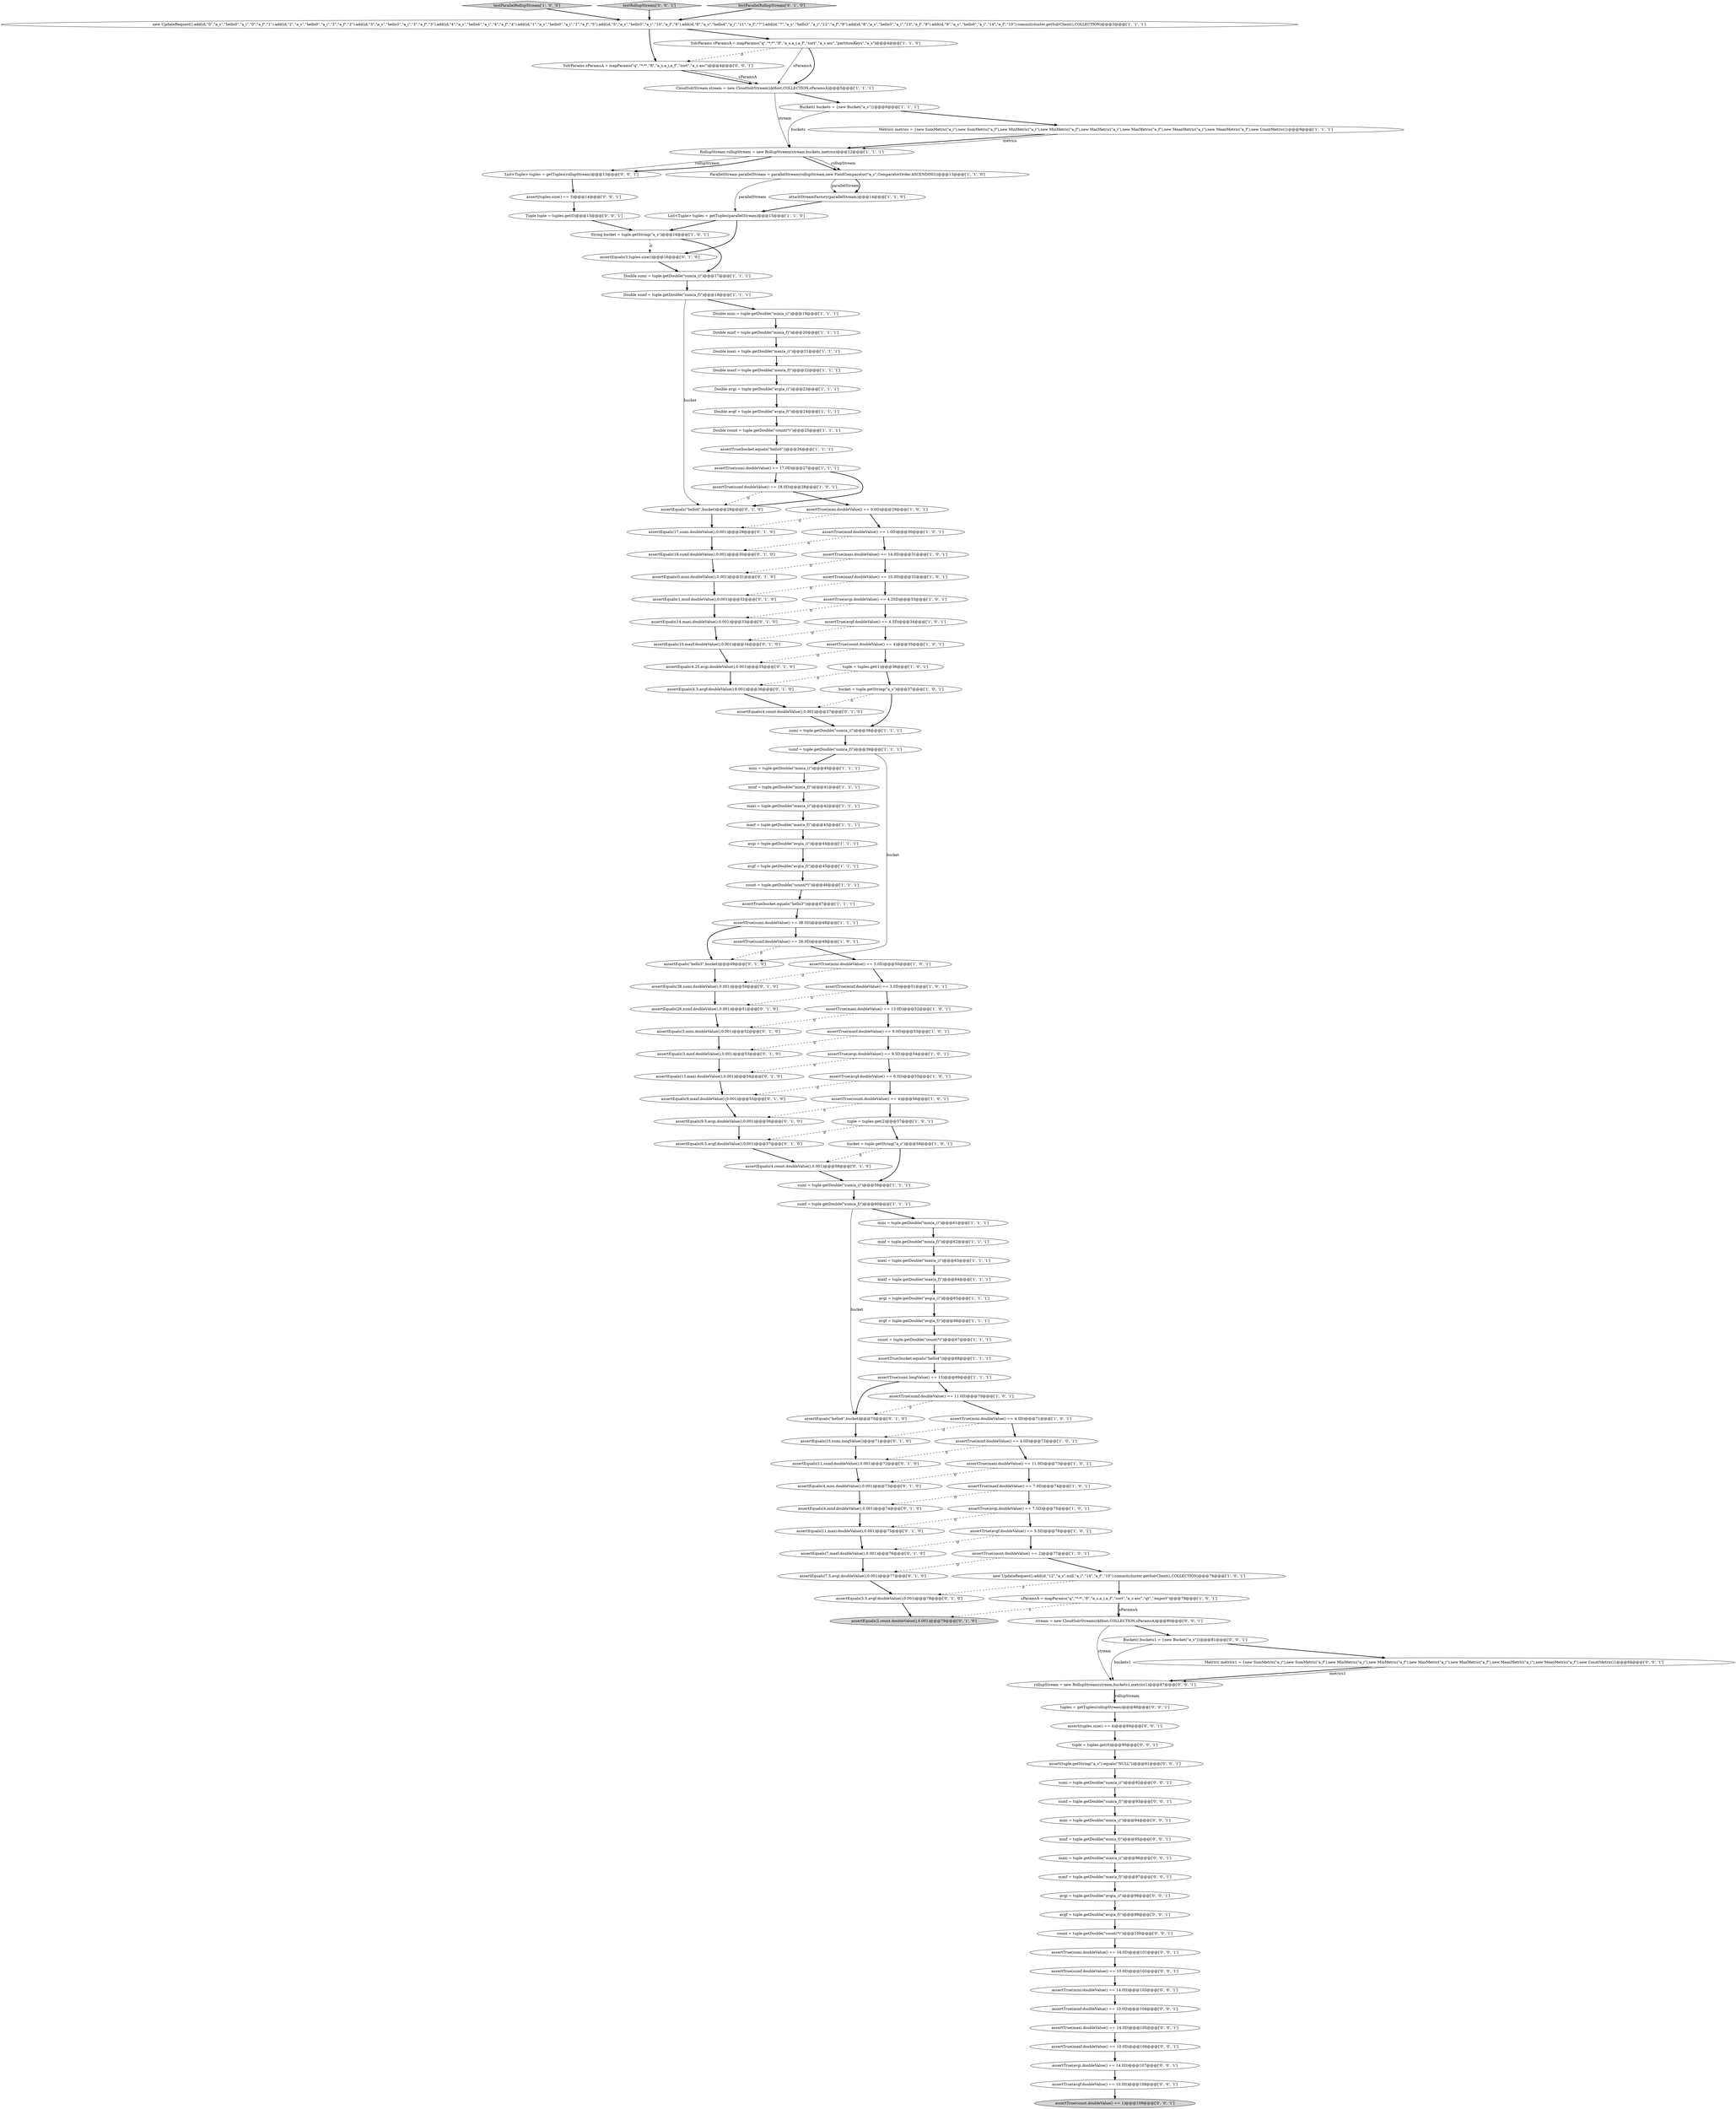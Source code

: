digraph {
40 [style = filled, label = "assertTrue(maxi.doubleValue() == 14.0D)@@@31@@@['1', '0', '1']", fillcolor = white, shape = ellipse image = "AAA0AAABBB1BBB"];
36 [style = filled, label = "CloudSolrStream stream = new CloudSolrStream(zkHost,COLLECTION,sParamsA)@@@5@@@['1', '1', '1']", fillcolor = white, shape = ellipse image = "AAA0AAABBB1BBB"];
37 [style = filled, label = "Double sumf = tuple.getDouble(\"sum(a_f)\")@@@18@@@['1', '1', '1']", fillcolor = white, shape = ellipse image = "AAA0AAABBB1BBB"];
72 [style = filled, label = "assertTrue(mini.doubleValue() == 4.0D)@@@71@@@['1', '0', '1']", fillcolor = white, shape = ellipse image = "AAA0AAABBB1BBB"];
66 [style = filled, label = "sumf = tuple.getDouble(\"sum(a_f)\")@@@60@@@['1', '1', '1']", fillcolor = white, shape = ellipse image = "AAA0AAABBB1BBB"];
43 [style = filled, label = "mini = tuple.getDouble(\"min(a_i)\")@@@40@@@['1', '1', '1']", fillcolor = white, shape = ellipse image = "AAA0AAABBB1BBB"];
135 [style = filled, label = "maxi = tuple.getDouble(\"max(a_i)\")@@@96@@@['0', '0', '1']", fillcolor = white, shape = ellipse image = "AAA0AAABBB3BBB"];
5 [style = filled, label = "List<Tuple> tuples = getTuples(parallelStream)@@@15@@@['1', '1', '0']", fillcolor = white, shape = ellipse image = "AAA0AAABBB1BBB"];
125 [style = filled, label = "assertTrue(mini.doubleValue() == 14.0D)@@@103@@@['0', '0', '1']", fillcolor = white, shape = ellipse image = "AAA0AAABBB3BBB"];
9 [style = filled, label = "assertTrue(maxf.doubleValue() == 9.0D)@@@53@@@['1', '0', '1']", fillcolor = white, shape = ellipse image = "AAA0AAABBB1BBB"];
116 [style = filled, label = "maxf = tuple.getDouble(\"max(a_f)\")@@@97@@@['0', '0', '1']", fillcolor = white, shape = ellipse image = "AAA0AAABBB3BBB"];
8 [style = filled, label = "RollupStream rollupStream = new RollupStream(stream,buckets,metrics)@@@12@@@['1', '1', '1']", fillcolor = white, shape = ellipse image = "AAA0AAABBB1BBB"];
93 [style = filled, label = "assertEquals(4.25,avgi.doubleValue(),0.001)@@@35@@@['0', '1', '0']", fillcolor = white, shape = ellipse image = "AAA1AAABBB2BBB"];
113 [style = filled, label = "assertTrue(count.doubleValue() == 1)@@@109@@@['0', '0', '1']", fillcolor = lightgray, shape = ellipse image = "AAA0AAABBB3BBB"];
23 [style = filled, label = "assertTrue(count.doubleValue() == 4)@@@35@@@['1', '0', '1']", fillcolor = white, shape = ellipse image = "AAA0AAABBB1BBB"];
64 [style = filled, label = "Double maxi = tuple.getDouble(\"max(a_i)\")@@@21@@@['1', '1', '1']", fillcolor = white, shape = ellipse image = "AAA0AAABBB1BBB"];
103 [style = filled, label = "assertEquals(3,tuples.size())@@@16@@@['0', '1', '0']", fillcolor = white, shape = ellipse image = "AAA1AAABBB2BBB"];
78 [style = filled, label = "assertEquals(4,count.doubleValue(),0.001)@@@37@@@['0', '1', '0']", fillcolor = white, shape = ellipse image = "AAA1AAABBB2BBB"];
50 [style = filled, label = "sumi = tuple.getDouble(\"sum(a_i)\")@@@38@@@['1', '1', '1']", fillcolor = white, shape = ellipse image = "AAA0AAABBB1BBB"];
54 [style = filled, label = "assertTrue(minf.doubleValue() == 3.0D)@@@51@@@['1', '0', '1']", fillcolor = white, shape = ellipse image = "AAA0AAABBB1BBB"];
95 [style = filled, label = "assertEquals(4.5,avgf.doubleValue(),0.001)@@@36@@@['0', '1', '0']", fillcolor = white, shape = ellipse image = "AAA1AAABBB2BBB"];
38 [style = filled, label = "Double count = tuple.getDouble(\"count(*)\")@@@25@@@['1', '1', '1']", fillcolor = white, shape = ellipse image = "AAA0AAABBB1BBB"];
117 [style = filled, label = "assertTrue(sumi.doubleValue() == 14.0D)@@@101@@@['0', '0', '1']", fillcolor = white, shape = ellipse image = "AAA0AAABBB3BBB"];
67 [style = filled, label = "minf = tuple.getDouble(\"min(a_f)\")@@@41@@@['1', '1', '1']", fillcolor = white, shape = ellipse image = "AAA0AAABBB1BBB"];
2 [style = filled, label = "testParallelRollupStream['1', '0', '0']", fillcolor = lightgray, shape = diamond image = "AAA0AAABBB1BBB"];
11 [style = filled, label = "sumf = tuple.getDouble(\"sum(a_f)\")@@@39@@@['1', '1', '1']", fillcolor = white, shape = ellipse image = "AAA0AAABBB1BBB"];
96 [style = filled, label = "assertEquals(1,minf.doubleValue(),0.001)@@@32@@@['0', '1', '0']", fillcolor = white, shape = ellipse image = "AAA1AAABBB2BBB"];
81 [style = filled, label = "assertEquals(10,maxf.doubleValue(),0.001)@@@34@@@['0', '1', '0']", fillcolor = white, shape = ellipse image = "AAA1AAABBB2BBB"];
122 [style = filled, label = "rollupStream = new RollupStream(stream,buckets1,metrics1)@@@87@@@['0', '0', '1']", fillcolor = white, shape = ellipse image = "AAA0AAABBB3BBB"];
70 [style = filled, label = "assertTrue(count.doubleValue() == 2)@@@77@@@['1', '0', '1']", fillcolor = white, shape = ellipse image = "AAA0AAABBB1BBB"];
76 [style = filled, label = "assertEquals(5.5,avgf.doubleValue(),0.001)@@@78@@@['0', '1', '0']", fillcolor = white, shape = ellipse image = "AAA1AAABBB2BBB"];
24 [style = filled, label = "maxf = tuple.getDouble(\"max(a_f)\")@@@43@@@['1', '1', '1']", fillcolor = white, shape = ellipse image = "AAA0AAABBB1BBB"];
22 [style = filled, label = "assertTrue(sumf.doubleValue() == 18.0D)@@@28@@@['1', '0', '1']", fillcolor = white, shape = ellipse image = "AAA0AAABBB1BBB"];
73 [style = filled, label = "assertTrue(avgi.doubleValue() == 4.25D)@@@33@@@['1', '0', '1']", fillcolor = white, shape = ellipse image = "AAA0AAABBB1BBB"];
59 [style = filled, label = "maxf = tuple.getDouble(\"max(a_f)\")@@@64@@@['1', '1', '1']", fillcolor = white, shape = ellipse image = "AAA0AAABBB1BBB"];
27 [style = filled, label = "assertTrue(count.doubleValue() == 4)@@@56@@@['1', '0', '1']", fillcolor = white, shape = ellipse image = "AAA0AAABBB1BBB"];
34 [style = filled, label = "assertTrue(avgf.doubleValue() == 5.5D)@@@76@@@['1', '0', '1']", fillcolor = white, shape = ellipse image = "AAA0AAABBB1BBB"];
102 [style = filled, label = "assertEquals(\"hello0\",bucket)@@@28@@@['0', '1', '0']", fillcolor = white, shape = ellipse image = "AAA1AAABBB2BBB"];
74 [style = filled, label = "assertEquals(\"hello4\",bucket)@@@70@@@['0', '1', '0']", fillcolor = white, shape = ellipse image = "AAA1AAABBB2BBB"];
51 [style = filled, label = "assertTrue(maxi.doubleValue() == 11.0D)@@@73@@@['1', '0', '1']", fillcolor = white, shape = ellipse image = "AAA0AAABBB1BBB"];
61 [style = filled, label = "assertTrue(maxi.doubleValue() == 13.0D)@@@52@@@['1', '0', '1']", fillcolor = white, shape = ellipse image = "AAA0AAABBB1BBB"];
42 [style = filled, label = "assertTrue(avgi.doubleValue() == 9.5D)@@@54@@@['1', '0', '1']", fillcolor = white, shape = ellipse image = "AAA0AAABBB1BBB"];
108 [style = filled, label = "assert(tuple.getString(\"a_s\").equals(\"NULL\"))@@@91@@@['0', '0', '1']", fillcolor = white, shape = ellipse image = "AAA0AAABBB3BBB"];
101 [style = filled, label = "assertEquals(9.5,avgi.doubleValue(),0.001)@@@56@@@['0', '1', '0']", fillcolor = white, shape = ellipse image = "AAA1AAABBB2BBB"];
112 [style = filled, label = "assert(tuples.size() == 4)@@@89@@@['0', '0', '1']", fillcolor = white, shape = ellipse image = "AAA0AAABBB3BBB"];
33 [style = filled, label = "assertTrue(mini.doubleValue() == 3.0D)@@@50@@@['1', '0', '1']", fillcolor = white, shape = ellipse image = "AAA0AAABBB1BBB"];
31 [style = filled, label = "assertTrue(minf.doubleValue() == 1.0D)@@@30@@@['1', '0', '1']", fillcolor = white, shape = ellipse image = "AAA0AAABBB1BBB"];
94 [style = filled, label = "assertEquals(0,mini.doubleValue(),0.001)@@@31@@@['0', '1', '0']", fillcolor = white, shape = ellipse image = "AAA1AAABBB2BBB"];
4 [style = filled, label = "new UpdateRequest().add(id,\"0\",\"a_s\",\"hello0\",\"a_i\",\"0\",\"a_f\",\"1\").add(id,\"2\",\"a_s\",\"hello0\",\"a_i\",\"2\",\"a_f\",\"2\").add(id,\"3\",\"a_s\",\"hello3\",\"a_i\",\"3\",\"a_f\",\"3\").add(id,\"4\",\"a_s\",\"hello4\",\"a_i\",\"4\",\"a_f\",\"4\").add(id,\"1\",\"a_s\",\"hello0\",\"a_i\",\"1\",\"a_f\",\"5\").add(id,\"5\",\"a_s\",\"hello3\",\"a_i\",\"10\",\"a_f\",\"6\").add(id,\"6\",\"a_s\",\"hello4\",\"a_i\",\"11\",\"a_f\",\"7\").add(id,\"7\",\"a_s\",\"hello3\",\"a_i\",\"12\",\"a_f\",\"8\").add(id,\"8\",\"a_s\",\"hello3\",\"a_i\",\"13\",\"a_f\",\"9\").add(id,\"9\",\"a_s\",\"hello0\",\"a_i\",\"14\",\"a_f\",\"10\").commit(cluster.getSolrClient(),COLLECTION)@@@3@@@['1', '1', '1']", fillcolor = white, shape = ellipse image = "AAA0AAABBB1BBB"];
75 [style = filled, label = "assertEquals(4,minf.doubleValue(),0.001)@@@74@@@['0', '1', '0']", fillcolor = white, shape = ellipse image = "AAA1AAABBB2BBB"];
20 [style = filled, label = "sParamsA = mapParams(\"q\",\"*:*\",\"fl\",\"a_s,a_i,a_f\",\"sort\",\"a_s asc\",\"qt\",\"/export\")@@@79@@@['1', '0', '1']", fillcolor = white, shape = ellipse image = "AAA0AAABBB1BBB"];
127 [style = filled, label = "Metric(( metrics1 = {new SumMetric(\"a_i\"),new SumMetric(\"a_f\"),new MinMetric(\"a_i\"),new MinMetric(\"a_f\"),new MaxMetric(\"a_i\"),new MaxMetric(\"a_f\"),new MeanMetric(\"a_i\"),new MeanMetric(\"a_f\"),new CountMetric()}@@@84@@@['0', '0', '1']", fillcolor = white, shape = ellipse image = "AAA0AAABBB3BBB"];
133 [style = filled, label = "mini = tuple.getDouble(\"min(a_i)\")@@@94@@@['0', '0', '1']", fillcolor = white, shape = ellipse image = "AAA0AAABBB3BBB"];
56 [style = filled, label = "assertTrue(bucket.equals(\"hello0\"))@@@26@@@['1', '1', '1']", fillcolor = white, shape = ellipse image = "AAA0AAABBB1BBB"];
104 [style = filled, label = "assertEquals(9,maxf.doubleValue(),0.001)@@@55@@@['0', '1', '0']", fillcolor = white, shape = ellipse image = "AAA1AAABBB2BBB"];
48 [style = filled, label = "assertTrue(bucket.equals(\"hello4\"))@@@68@@@['1', '1', '1']", fillcolor = white, shape = ellipse image = "AAA0AAABBB1BBB"];
118 [style = filled, label = "SolrParams sParamsA = mapParams(\"q\",\"*:*\",\"fl\",\"a_s,a_i,a_f\",\"sort\",\"a_s asc\")@@@4@@@['0', '0', '1']", fillcolor = white, shape = ellipse image = "AAA0AAABBB3BBB"];
39 [style = filled, label = "assertTrue(maxf.doubleValue() == 10.0D)@@@32@@@['1', '0', '1']", fillcolor = white, shape = ellipse image = "AAA0AAABBB1BBB"];
100 [style = filled, label = "assertEquals(3,minf.doubleValue(),0.001)@@@53@@@['0', '1', '0']", fillcolor = white, shape = ellipse image = "AAA1AAABBB2BBB"];
10 [style = filled, label = "assertTrue(sumi.longValue() == 15)@@@69@@@['1', '1', '1']", fillcolor = white, shape = ellipse image = "AAA0AAABBB1BBB"];
109 [style = filled, label = "sumi = tuple.getDouble(\"sum(a_i)\")@@@92@@@['0', '0', '1']", fillcolor = white, shape = ellipse image = "AAA0AAABBB3BBB"];
92 [style = filled, label = "assertEquals(26,sumf.doubleValue(),0.001)@@@51@@@['0', '1', '0']", fillcolor = white, shape = ellipse image = "AAA1AAABBB2BBB"];
131 [style = filled, label = "assert(tuples.size() == 3)@@@14@@@['0', '0', '1']", fillcolor = white, shape = ellipse image = "AAA0AAABBB3BBB"];
136 [style = filled, label = "assertTrue(minf.doubleValue() == 10.0D)@@@104@@@['0', '0', '1']", fillcolor = white, shape = ellipse image = "AAA0AAABBB3BBB"];
65 [style = filled, label = "SolrParams sParamsA = mapParams(\"q\",\"*:*\",\"fl\",\"a_s,a_i,a_f\",\"sort\",\"a_s asc\",\"partitionKeys\",\"a_s\")@@@4@@@['1', '1', '0']", fillcolor = white, shape = ellipse image = "AAA0AAABBB1BBB"];
68 [style = filled, label = "avgf = tuple.getDouble(\"avg(a_f)\")@@@66@@@['1', '1', '1']", fillcolor = white, shape = ellipse image = "AAA0AAABBB1BBB"];
115 [style = filled, label = "Bucket(( buckets1 = {new Bucket(\"a_s\")}@@@81@@@['0', '0', '1']", fillcolor = white, shape = ellipse image = "AAA0AAABBB3BBB"];
134 [style = filled, label = "assertTrue(maxi.doubleValue() == 14.0D)@@@105@@@['0', '0', '1']", fillcolor = white, shape = ellipse image = "AAA0AAABBB3BBB"];
44 [style = filled, label = "assertTrue(minf.doubleValue() == 4.0D)@@@72@@@['1', '0', '1']", fillcolor = white, shape = ellipse image = "AAA0AAABBB1BBB"];
3 [style = filled, label = "bucket = tuple.getString(\"a_s\")@@@37@@@['1', '0', '1']", fillcolor = white, shape = ellipse image = "AAA0AAABBB1BBB"];
99 [style = filled, label = "assertEquals(11,sumf.doubleValue(),0.001)@@@72@@@['0', '1', '0']", fillcolor = white, shape = ellipse image = "AAA1AAABBB2BBB"];
57 [style = filled, label = "Metric(( metrics = {new SumMetric(\"a_i\"),new SumMetric(\"a_f\"),new MinMetric(\"a_i\"),new MinMetric(\"a_f\"),new MaxMetric(\"a_i\"),new MaxMetric(\"a_f\"),new MeanMetric(\"a_i\"),new MeanMetric(\"a_f\"),new CountMetric()}@@@9@@@['1', '1', '1']", fillcolor = white, shape = ellipse image = "AAA0AAABBB1BBB"];
82 [style = filled, label = "assertEquals(4,mini.doubleValue(),0.001)@@@73@@@['0', '1', '0']", fillcolor = white, shape = ellipse image = "AAA1AAABBB2BBB"];
86 [style = filled, label = "assertEquals(7,maxf.doubleValue(),0.001)@@@76@@@['0', '1', '0']", fillcolor = white, shape = ellipse image = "AAA1AAABBB2BBB"];
107 [style = filled, label = "assertTrue(maxf.doubleValue() == 10.0D)@@@106@@@['0', '0', '1']", fillcolor = white, shape = ellipse image = "AAA0AAABBB3BBB"];
124 [style = filled, label = "avgi = tuple.getDouble(\"avg(a_i)\")@@@98@@@['0', '0', '1']", fillcolor = white, shape = ellipse image = "AAA0AAABBB3BBB"];
80 [style = filled, label = "assertEquals(6.5,avgf.doubleValue(),0.001)@@@57@@@['0', '1', '0']", fillcolor = white, shape = ellipse image = "AAA1AAABBB2BBB"];
62 [style = filled, label = "count = tuple.getDouble(\"count(*)\")@@@67@@@['1', '1', '1']", fillcolor = white, shape = ellipse image = "AAA0AAABBB1BBB"];
84 [style = filled, label = "assertEquals(18,sumf.doubleValue(),0.001)@@@30@@@['0', '1', '0']", fillcolor = white, shape = ellipse image = "AAA1AAABBB2BBB"];
111 [style = filled, label = "stream = new CloudSolrStream(zkHost,COLLECTION,sParamsA)@@@80@@@['0', '0', '1']", fillcolor = white, shape = ellipse image = "AAA0AAABBB3BBB"];
123 [style = filled, label = "Tuple tuple = tuples.get(0)@@@15@@@['0', '0', '1']", fillcolor = white, shape = ellipse image = "AAA0AAABBB3BBB"];
88 [style = filled, label = "assertEquals(\"hello3\",bucket)@@@49@@@['0', '1', '0']", fillcolor = white, shape = ellipse image = "AAA1AAABBB2BBB"];
97 [style = filled, label = "assertEquals(4,count.doubleValue(),0.001)@@@58@@@['0', '1', '0']", fillcolor = white, shape = ellipse image = "AAA1AAABBB2BBB"];
120 [style = filled, label = "List<Tuple> tuples = getTuples(rollupStream)@@@13@@@['0', '0', '1']", fillcolor = white, shape = ellipse image = "AAA0AAABBB3BBB"];
130 [style = filled, label = "testRollupStream['0', '0', '1']", fillcolor = lightgray, shape = diamond image = "AAA0AAABBB3BBB"];
58 [style = filled, label = "tuple = tuples.get(2)@@@57@@@['1', '0', '1']", fillcolor = white, shape = ellipse image = "AAA0AAABBB1BBB"];
1 [style = filled, label = "Double avgi = tuple.getDouble(\"avg(a_i)\")@@@23@@@['1', '1', '1']", fillcolor = white, shape = ellipse image = "AAA0AAABBB1BBB"];
53 [style = filled, label = "assertTrue(bucket.equals(\"hello3\"))@@@47@@@['1', '1', '1']", fillcolor = white, shape = ellipse image = "AAA0AAABBB1BBB"];
60 [style = filled, label = "maxi = tuple.getDouble(\"max(a_i)\")@@@42@@@['1', '1', '1']", fillcolor = white, shape = ellipse image = "AAA0AAABBB1BBB"];
83 [style = filled, label = "assertEquals(11,maxi.doubleValue(),0.001)@@@75@@@['0', '1', '0']", fillcolor = white, shape = ellipse image = "AAA1AAABBB2BBB"];
15 [style = filled, label = "minf = tuple.getDouble(\"min(a_f)\")@@@62@@@['1', '1', '1']", fillcolor = white, shape = ellipse image = "AAA0AAABBB1BBB"];
105 [style = filled, label = "assertEquals(2,count.doubleValue(),0.001)@@@79@@@['0', '1', '0']", fillcolor = lightgray, shape = ellipse image = "AAA1AAABBB2BBB"];
119 [style = filled, label = "avgf = tuple.getDouble(\"avg(a_f)\")@@@99@@@['0', '0', '1']", fillcolor = white, shape = ellipse image = "AAA0AAABBB3BBB"];
69 [style = filled, label = "mini = tuple.getDouble(\"min(a_i)\")@@@61@@@['1', '1', '1']", fillcolor = white, shape = ellipse image = "AAA0AAABBB1BBB"];
0 [style = filled, label = "String bucket = tuple.getString(\"a_s\")@@@16@@@['1', '0', '1']", fillcolor = white, shape = ellipse image = "AAA0AAABBB1BBB"];
46 [style = filled, label = "avgi = tuple.getDouble(\"avg(a_i)\")@@@44@@@['1', '1', '1']", fillcolor = white, shape = ellipse image = "AAA0AAABBB1BBB"];
85 [style = filled, label = "assertEquals(14,maxi.doubleValue(),0.001)@@@33@@@['0', '1', '0']", fillcolor = white, shape = ellipse image = "AAA1AAABBB2BBB"];
87 [style = filled, label = "assertEquals(3,mini.doubleValue(),0.001)@@@52@@@['0', '1', '0']", fillcolor = white, shape = ellipse image = "AAA1AAABBB2BBB"];
7 [style = filled, label = "maxi = tuple.getDouble(\"max(a_i)\")@@@63@@@['1', '1', '1']", fillcolor = white, shape = ellipse image = "AAA0AAABBB1BBB"];
26 [style = filled, label = "sumi = tuple.getDouble(\"sum(a_i)\")@@@59@@@['1', '1', '1']", fillcolor = white, shape = ellipse image = "AAA0AAABBB1BBB"];
49 [style = filled, label = "attachStreamFactory(parallelStream)@@@14@@@['1', '1', '0']", fillcolor = white, shape = ellipse image = "AAA0AAABBB1BBB"];
16 [style = filled, label = "new UpdateRequest().add(id,\"12\",\"a_s\",null,\"a_i\",\"14\",\"a_f\",\"10\").commit(cluster.getSolrClient(),COLLECTION)@@@78@@@['1', '0', '1']", fillcolor = white, shape = ellipse image = "AAA0AAABBB1BBB"];
47 [style = filled, label = "assertTrue(avgf.doubleValue() == 4.5D)@@@34@@@['1', '0', '1']", fillcolor = white, shape = ellipse image = "AAA0AAABBB1BBB"];
129 [style = filled, label = "count = tuple.getDouble(\"count(*)\")@@@100@@@['0', '0', '1']", fillcolor = white, shape = ellipse image = "AAA0AAABBB3BBB"];
79 [style = filled, label = "assertEquals(7.5,avgi.doubleValue(),0.001)@@@77@@@['0', '1', '0']", fillcolor = white, shape = ellipse image = "AAA1AAABBB2BBB"];
28 [style = filled, label = "Double maxf = tuple.getDouble(\"max(a_f)\")@@@22@@@['1', '1', '1']", fillcolor = white, shape = ellipse image = "AAA0AAABBB1BBB"];
14 [style = filled, label = "avgi = tuple.getDouble(\"avg(a_i)\")@@@65@@@['1', '1', '1']", fillcolor = white, shape = ellipse image = "AAA0AAABBB1BBB"];
52 [style = filled, label = "Double minf = tuple.getDouble(\"min(a_f)\")@@@20@@@['1', '1', '1']", fillcolor = white, shape = ellipse image = "AAA0AAABBB1BBB"];
12 [style = filled, label = "assertTrue(mini.doubleValue() == 0.0D)@@@29@@@['1', '0', '1']", fillcolor = white, shape = ellipse image = "AAA0AAABBB1BBB"];
45 [style = filled, label = "assertTrue(sumi.doubleValue() == 38.0D)@@@48@@@['1', '1', '1']", fillcolor = white, shape = ellipse image = "AAA0AAABBB1BBB"];
121 [style = filled, label = "assertTrue(sumf.doubleValue() == 10.0D)@@@102@@@['0', '0', '1']", fillcolor = white, shape = ellipse image = "AAA0AAABBB3BBB"];
30 [style = filled, label = "Double avgf = tuple.getDouble(\"avg(a_f)\")@@@24@@@['1', '1', '1']", fillcolor = white, shape = ellipse image = "AAA0AAABBB1BBB"];
91 [style = filled, label = "testParallelRollupStream['0', '1', '0']", fillcolor = lightgray, shape = diamond image = "AAA0AAABBB2BBB"];
126 [style = filled, label = "tuples = getTuples(rollupStream)@@@88@@@['0', '0', '1']", fillcolor = white, shape = ellipse image = "AAA0AAABBB3BBB"];
17 [style = filled, label = "avgf = tuple.getDouble(\"avg(a_f)\")@@@45@@@['1', '1', '1']", fillcolor = white, shape = ellipse image = "AAA0AAABBB1BBB"];
32 [style = filled, label = "Double sumi = tuple.getDouble(\"sum(a_i)\")@@@17@@@['1', '1', '1']", fillcolor = white, shape = ellipse image = "AAA0AAABBB1BBB"];
41 [style = filled, label = "assertTrue(sumf.doubleValue() == 11.0D)@@@70@@@['1', '0', '1']", fillcolor = white, shape = ellipse image = "AAA0AAABBB1BBB"];
6 [style = filled, label = "Double mini = tuple.getDouble(\"min(a_i)\")@@@19@@@['1', '1', '1']", fillcolor = white, shape = ellipse image = "AAA0AAABBB1BBB"];
29 [style = filled, label = "assertTrue(maxf.doubleValue() == 7.0D)@@@74@@@['1', '0', '1']", fillcolor = white, shape = ellipse image = "AAA0AAABBB1BBB"];
90 [style = filled, label = "assertEquals(15,sumi.longValue())@@@71@@@['0', '1', '0']", fillcolor = white, shape = ellipse image = "AAA1AAABBB2BBB"];
132 [style = filled, label = "assertTrue(avgi.doubleValue() == 14.0D)@@@107@@@['0', '0', '1']", fillcolor = white, shape = ellipse image = "AAA0AAABBB3BBB"];
18 [style = filled, label = "assertTrue(sumi.doubleValue() == 17.0D)@@@27@@@['1', '1', '1']", fillcolor = white, shape = ellipse image = "AAA0AAABBB1BBB"];
19 [style = filled, label = "assertTrue(sumf.doubleValue() == 26.0D)@@@49@@@['1', '0', '1']", fillcolor = white, shape = ellipse image = "AAA0AAABBB1BBB"];
25 [style = filled, label = "Bucket(( buckets = {new Bucket(\"a_s\")}@@@6@@@['1', '1', '1']", fillcolor = white, shape = ellipse image = "AAA0AAABBB1BBB"];
89 [style = filled, label = "assertEquals(38,sumi.doubleValue(),0.001)@@@50@@@['0', '1', '0']", fillcolor = white, shape = ellipse image = "AAA1AAABBB2BBB"];
114 [style = filled, label = "sumf = tuple.getDouble(\"sum(a_f)\")@@@93@@@['0', '0', '1']", fillcolor = white, shape = ellipse image = "AAA0AAABBB3BBB"];
128 [style = filled, label = "tuple = tuples.get(0)@@@90@@@['0', '0', '1']", fillcolor = white, shape = ellipse image = "AAA0AAABBB3BBB"];
21 [style = filled, label = "ParallelStream parallelStream = parallelStream(rollupStream,new FieldComparator(\"a_s\",ComparatorOrder.ASCENDING))@@@13@@@['1', '1', '0']", fillcolor = white, shape = ellipse image = "AAA0AAABBB1BBB"];
63 [style = filled, label = "count = tuple.getDouble(\"count(*)\")@@@46@@@['1', '1', '1']", fillcolor = white, shape = ellipse image = "AAA0AAABBB1BBB"];
13 [style = filled, label = "assertTrue(avgf.doubleValue() == 6.5D)@@@55@@@['1', '0', '1']", fillcolor = white, shape = ellipse image = "AAA0AAABBB1BBB"];
35 [style = filled, label = "assertTrue(avgi.doubleValue() == 7.5D)@@@75@@@['1', '0', '1']", fillcolor = white, shape = ellipse image = "AAA0AAABBB1BBB"];
98 [style = filled, label = "assertEquals(13,maxi.doubleValue(),0.001)@@@54@@@['0', '1', '0']", fillcolor = white, shape = ellipse image = "AAA1AAABBB2BBB"];
55 [style = filled, label = "tuple = tuples.get(1)@@@36@@@['1', '0', '1']", fillcolor = white, shape = ellipse image = "AAA0AAABBB1BBB"];
106 [style = filled, label = "assertTrue(avgf.doubleValue() == 10.0D)@@@108@@@['0', '0', '1']", fillcolor = white, shape = ellipse image = "AAA0AAABBB3BBB"];
77 [style = filled, label = "assertEquals(17,sumi.doubleValue(),0.001)@@@29@@@['0', '1', '0']", fillcolor = white, shape = ellipse image = "AAA1AAABBB2BBB"];
71 [style = filled, label = "bucket = tuple.getString(\"a_s\")@@@58@@@['1', '0', '1']", fillcolor = white, shape = ellipse image = "AAA0AAABBB1BBB"];
110 [style = filled, label = "minf = tuple.getDouble(\"min(a_f)\")@@@95@@@['0', '0', '1']", fillcolor = white, shape = ellipse image = "AAA0AAABBB3BBB"];
38->56 [style = bold, label=""];
20->111 [style = bold, label=""];
44->99 [style = dashed, label="0"];
41->74 [style = dashed, label="0"];
2->4 [style = bold, label=""];
102->77 [style = bold, label=""];
8->120 [style = solid, label="rollupStream"];
120->131 [style = bold, label=""];
115->122 [style = solid, label="buckets1"];
136->134 [style = bold, label=""];
32->37 [style = bold, label=""];
62->48 [style = bold, label=""];
30->38 [style = bold, label=""];
80->97 [style = bold, label=""];
65->36 [style = solid, label="sParamsA"];
94->96 [style = bold, label=""];
16->76 [style = dashed, label="0"];
100->98 [style = bold, label=""];
9->100 [style = dashed, label="0"];
88->89 [style = bold, label=""];
19->33 [style = bold, label=""];
52->64 [style = bold, label=""];
40->94 [style = dashed, label="0"];
66->69 [style = bold, label=""];
112->128 [style = bold, label=""];
5->103 [style = bold, label=""];
28->1 [style = bold, label=""];
103->32 [style = bold, label=""];
87->100 [style = bold, label=""];
70->79 [style = dashed, label="0"];
51->82 [style = dashed, label="0"];
1->30 [style = bold, label=""];
26->66 [style = bold, label=""];
133->110 [style = bold, label=""];
20->105 [style = dashed, label="0"];
107->132 [style = bold, label=""];
130->4 [style = bold, label=""];
129->117 [style = bold, label=""];
40->39 [style = bold, label=""];
25->57 [style = bold, label=""];
3->50 [style = bold, label=""];
41->72 [style = bold, label=""];
108->109 [style = bold, label=""];
35->34 [style = bold, label=""];
127->122 [style = bold, label=""];
72->90 [style = dashed, label="0"];
17->63 [style = bold, label=""];
122->126 [style = bold, label=""];
128->108 [style = bold, label=""];
43->67 [style = bold, label=""];
61->87 [style = dashed, label="0"];
21->49 [style = solid, label="parallelStream"];
110->135 [style = bold, label=""];
124->119 [style = bold, label=""];
76->105 [style = bold, label=""];
131->123 [style = bold, label=""];
33->89 [style = dashed, label="0"];
118->36 [style = bold, label=""];
9->42 [style = bold, label=""];
91->4 [style = bold, label=""];
119->129 [style = bold, label=""];
11->43 [style = bold, label=""];
50->11 [style = bold, label=""];
126->112 [style = bold, label=""];
47->81 [style = dashed, label="0"];
65->118 [style = dashed, label="0"];
12->77 [style = dashed, label="0"];
111->122 [style = solid, label="stream"];
15->7 [style = bold, label=""];
12->31 [style = bold, label=""];
84->94 [style = bold, label=""];
23->93 [style = dashed, label="0"];
63->53 [style = bold, label=""];
13->27 [style = bold, label=""];
116->124 [style = bold, label=""];
21->5 [style = solid, label="parallelStream"];
3->78 [style = dashed, label="0"];
47->23 [style = bold, label=""];
13->104 [style = dashed, label="0"];
71->97 [style = dashed, label="0"];
134->107 [style = bold, label=""];
10->74 [style = bold, label=""];
0->103 [style = dashed, label="0"];
44->51 [style = bold, label=""];
39->73 [style = bold, label=""];
71->26 [style = bold, label=""];
99->82 [style = bold, label=""];
115->127 [style = bold, label=""];
22->102 [style = dashed, label="0"];
58->80 [style = dashed, label="0"];
78->50 [style = bold, label=""];
7->59 [style = bold, label=""];
93->95 [style = bold, label=""];
34->86 [style = dashed, label="0"];
104->101 [style = bold, label=""];
81->93 [style = bold, label=""];
57->8 [style = bold, label=""];
31->84 [style = dashed, label="0"];
35->83 [style = dashed, label="0"];
18->22 [style = bold, label=""];
83->86 [style = bold, label=""];
45->88 [style = bold, label=""];
29->35 [style = bold, label=""];
18->102 [style = bold, label=""];
4->65 [style = bold, label=""];
29->75 [style = dashed, label="0"];
27->101 [style = dashed, label="0"];
66->74 [style = solid, label="bucket"];
27->58 [style = bold, label=""];
42->13 [style = bold, label=""];
132->106 [style = bold, label=""];
118->36 [style = solid, label="sParamsA"];
74->90 [style = bold, label=""];
8->21 [style = bold, label=""];
127->122 [style = solid, label="metrics1"];
122->126 [style = solid, label="rollupStream"];
55->95 [style = dashed, label="0"];
59->14 [style = bold, label=""];
85->81 [style = bold, label=""];
54->92 [style = dashed, label="0"];
73->85 [style = dashed, label="0"];
53->45 [style = bold, label=""];
92->87 [style = bold, label=""];
45->19 [style = bold, label=""];
77->84 [style = bold, label=""];
69->15 [style = bold, label=""];
114->133 [style = bold, label=""];
123->0 [style = bold, label=""];
8->21 [style = solid, label="rollupStream"];
121->125 [style = bold, label=""];
135->116 [style = bold, label=""];
60->24 [style = bold, label=""];
22->12 [style = bold, label=""];
21->49 [style = bold, label=""];
65->36 [style = bold, label=""];
125->136 [style = bold, label=""];
20->111 [style = solid, label="sParamsA"];
4->118 [style = bold, label=""];
54->61 [style = bold, label=""];
95->78 [style = bold, label=""];
48->10 [style = bold, label=""];
96->85 [style = bold, label=""];
33->54 [style = bold, label=""];
49->5 [style = bold, label=""];
39->96 [style = dashed, label="0"];
101->80 [style = bold, label=""];
0->32 [style = bold, label=""];
68->62 [style = bold, label=""];
31->40 [style = bold, label=""];
67->60 [style = bold, label=""];
58->71 [style = bold, label=""];
111->115 [style = bold, label=""];
11->88 [style = solid, label="bucket"];
90->99 [style = bold, label=""];
42->98 [style = dashed, label="0"];
97->26 [style = bold, label=""];
25->8 [style = solid, label="buckets"];
36->25 [style = bold, label=""];
89->92 [style = bold, label=""];
72->44 [style = bold, label=""];
79->76 [style = bold, label=""];
75->83 [style = bold, label=""];
70->16 [style = bold, label=""];
117->121 [style = bold, label=""];
56->18 [style = bold, label=""];
51->29 [style = bold, label=""];
64->28 [style = bold, label=""];
8->120 [style = bold, label=""];
6->52 [style = bold, label=""];
5->0 [style = bold, label=""];
98->104 [style = bold, label=""];
37->6 [style = bold, label=""];
46->17 [style = bold, label=""];
73->47 [style = bold, label=""];
55->3 [style = bold, label=""];
82->75 [style = bold, label=""];
16->20 [style = bold, label=""];
57->8 [style = solid, label="metrics"];
109->114 [style = bold, label=""];
14->68 [style = bold, label=""];
37->102 [style = solid, label="bucket"];
86->79 [style = bold, label=""];
23->55 [style = bold, label=""];
36->8 [style = solid, label="stream"];
24->46 [style = bold, label=""];
61->9 [style = bold, label=""];
19->88 [style = dashed, label="0"];
106->113 [style = bold, label=""];
10->41 [style = bold, label=""];
34->70 [style = bold, label=""];
}
